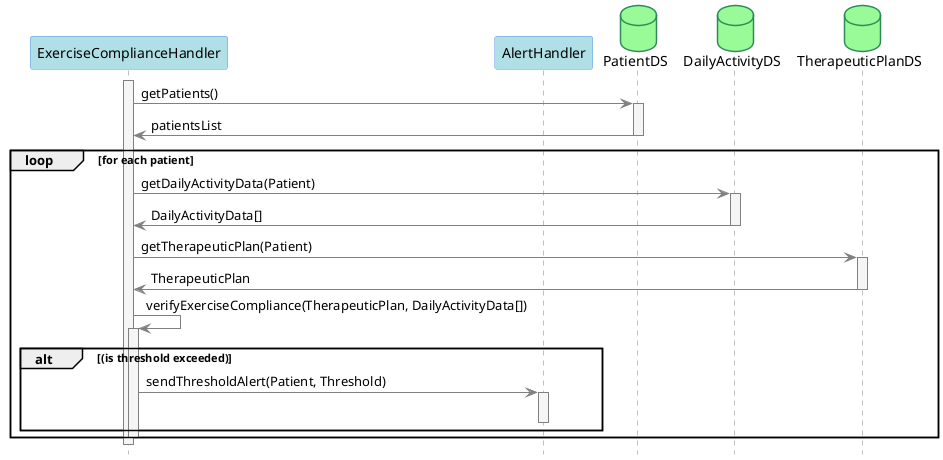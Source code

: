 @startuml verify_exercise_compliance

skinparam sequence {
  ArrowColor Gray
  LifeLineBorderColor Gray
  LifeLineBackgroundColor WhiteSmoke

  ActorBorderColor Tomato
  ActorBackgroundColor LightSalmon

  ParticipantBackgroundColor PowderBlue
  ParticipantBorderColor CornflowerBlue
}
skinparam DatabaseBorderColor SeaGreen
skinparam DatabaseBackgroundColor PaleGreen

hide footbox

participant ExerciseComplianceHandler as ECH
participant AlertHandler as AH
database PatientDS
database DailyActivityDS
database TherapeuticPlanDS

activate ECH
ECH -> PatientDS ++ : getPatients()
ECH <- PatientDS -- : patientsList

loop for each patient
  ECH -> DailyActivityDS ++ : getDailyActivityData(Patient)
  ECH <- DailyActivityDS -- : DailyActivityData[]
  ECH -> TherapeuticPlanDS ++ : getTherapeuticPlan(Patient)
  ECH <- TherapeuticPlanDS -- : TherapeuticPlan

  ECH -> ECH : verifyExerciseCompliance(TherapeuticPlan, DailyActivityData[])
  activate ECH
  alt (is threshold exceeded)
    ECH -> AH ++ : sendThresholdAlert(Patient, Threshold)
    deactivate AH
  end
  deactivate ECH
end

deactivate ECH

@enduml
